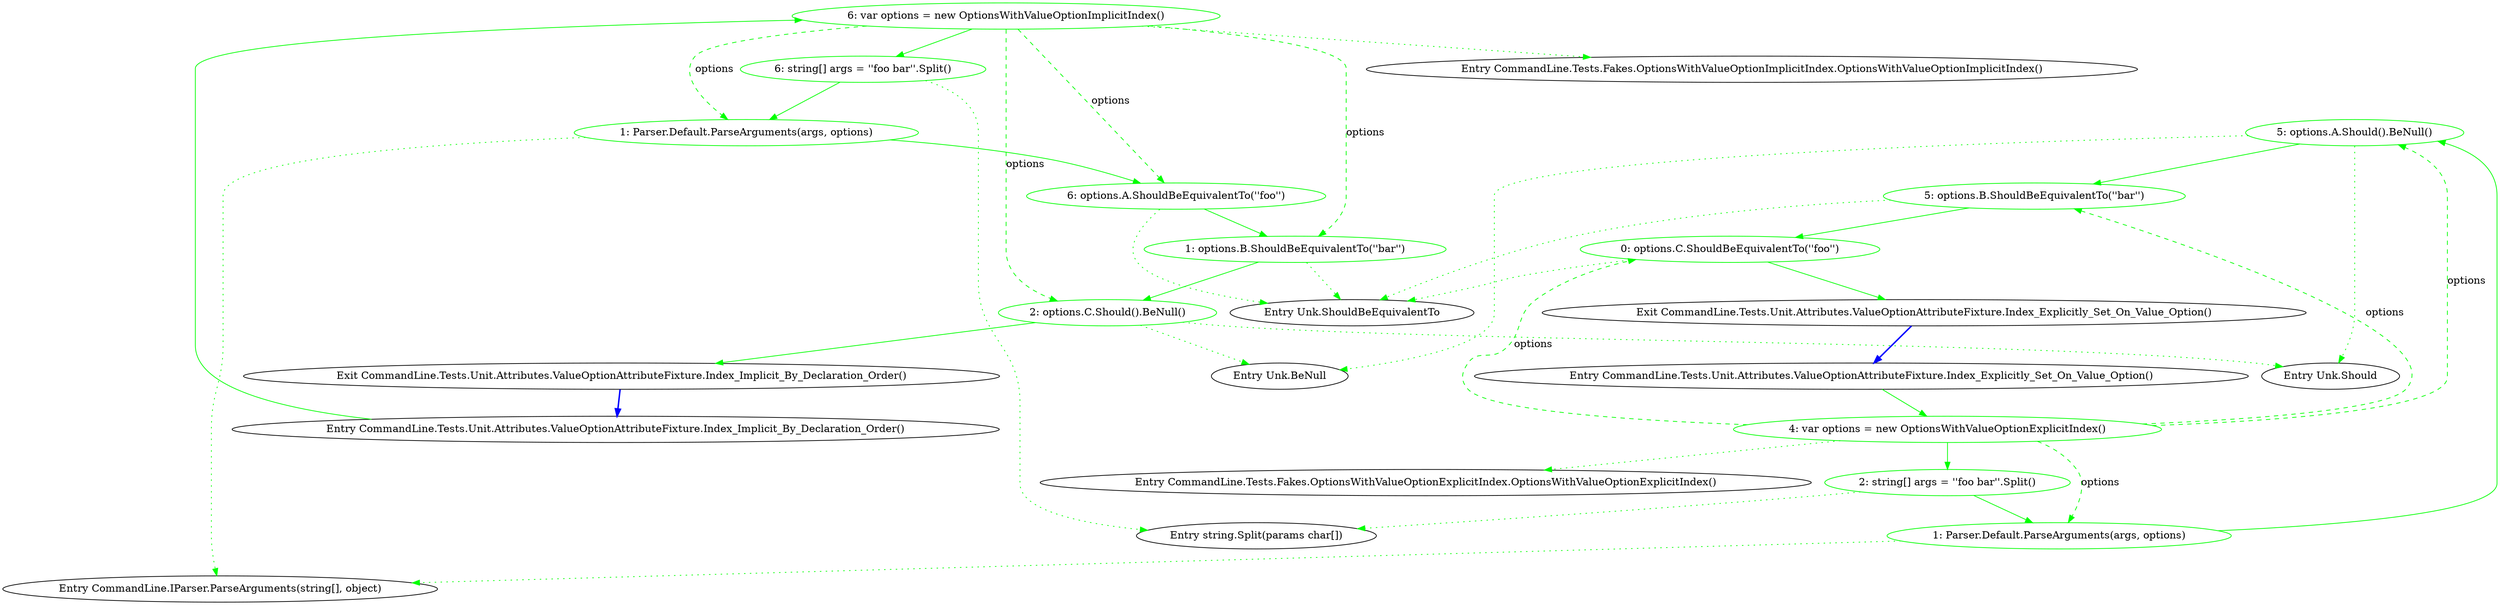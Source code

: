 digraph  {
d1 [cluster="CommandLine.Tests.Unit.Attributes.ValueOptionAttributeFixture.Index_Implicit_By_Declaration_Order()", color=green, community=0, label="6: var options = new OptionsWithValueOptionImplicitIndex()", span="11-11"];
d0 [cluster="CommandLine.Tests.Unit.Attributes.ValueOptionAttributeFixture.Index_Implicit_By_Declaration_Order()", label="Entry CommandLine.Tests.Unit.Attributes.ValueOptionAttributeFixture.Index_Implicit_By_Declaration_Order()", span="9-9"];
d2 [cluster="CommandLine.Tests.Unit.Attributes.ValueOptionAttributeFixture.Index_Implicit_By_Declaration_Order()", color=green, community=0, label="6: string[] args = ''foo bar''.Split()", span="12-12"];
d8 [cluster="CommandLine.Tests.Fakes.OptionsWithValueOptionImplicitIndex.OptionsWithValueOptionImplicitIndex()", label="Entry CommandLine.Tests.Fakes.OptionsWithValueOptionImplicitIndex.OptionsWithValueOptionImplicitIndex()", span="2-2"];
d3 [cluster="CommandLine.Tests.Unit.Attributes.ValueOptionAttributeFixture.Index_Implicit_By_Declaration_Order()", color=green, community=0, label="1: Parser.Default.ParseArguments(args, options)", span="13-13"];
d4 [cluster="CommandLine.Tests.Unit.Attributes.ValueOptionAttributeFixture.Index_Implicit_By_Declaration_Order()", color=green, community=0, label="6: options.A.ShouldBeEquivalentTo(''foo'')", span="14-14"];
d5 [cluster="CommandLine.Tests.Unit.Attributes.ValueOptionAttributeFixture.Index_Implicit_By_Declaration_Order()", color=green, community=0, label="1: options.B.ShouldBeEquivalentTo(''bar'')", span="15-15"];
d6 [cluster="CommandLine.Tests.Unit.Attributes.ValueOptionAttributeFixture.Index_Implicit_By_Declaration_Order()", color=green, community=0, label="2: options.C.Should().BeNull()", span="16-16"];
d9 [cluster="string.Split(params char[])", label="Entry string.Split(params char[])", span="0-0"];
d10 [cluster="CommandLine.IParser.ParseArguments(string[], object)", label="Entry CommandLine.IParser.ParseArguments(string[], object)", span="49-49"];
d11 [cluster="Unk.ShouldBeEquivalentTo", label="Entry Unk.ShouldBeEquivalentTo", span=""];
d7 [cluster="CommandLine.Tests.Unit.Attributes.ValueOptionAttributeFixture.Index_Implicit_By_Declaration_Order()", label="Exit CommandLine.Tests.Unit.Attributes.ValueOptionAttributeFixture.Index_Implicit_By_Declaration_Order()", span="9-9"];
d12 [cluster="Unk.Should", label="Entry Unk.Should", span=""];
d13 [cluster="Unk.BeNull", label="Entry Unk.BeNull", span=""];
d15 [cluster="CommandLine.Tests.Unit.Attributes.ValueOptionAttributeFixture.Index_Explicitly_Set_On_Value_Option()", color=green, community=0, label="4: var options = new OptionsWithValueOptionExplicitIndex()", span="22-22"];
d14 [cluster="CommandLine.Tests.Unit.Attributes.ValueOptionAttributeFixture.Index_Explicitly_Set_On_Value_Option()", label="Entry CommandLine.Tests.Unit.Attributes.ValueOptionAttributeFixture.Index_Explicitly_Set_On_Value_Option()", span="20-20"];
d16 [cluster="CommandLine.Tests.Unit.Attributes.ValueOptionAttributeFixture.Index_Explicitly_Set_On_Value_Option()", color=green, community=0, label="2: string[] args = ''foo bar''.Split()", span="23-23"];
d22 [cluster="CommandLine.Tests.Fakes.OptionsWithValueOptionExplicitIndex.OptionsWithValueOptionExplicitIndex()", label="Entry CommandLine.Tests.Fakes.OptionsWithValueOptionExplicitIndex.OptionsWithValueOptionExplicitIndex()", span="2-2"];
d17 [cluster="CommandLine.Tests.Unit.Attributes.ValueOptionAttributeFixture.Index_Explicitly_Set_On_Value_Option()", color=green, community=0, label="1: Parser.Default.ParseArguments(args, options)", span="24-24"];
d18 [cluster="CommandLine.Tests.Unit.Attributes.ValueOptionAttributeFixture.Index_Explicitly_Set_On_Value_Option()", color=green, community=0, label="5: options.A.Should().BeNull()", span="25-25"];
d19 [cluster="CommandLine.Tests.Unit.Attributes.ValueOptionAttributeFixture.Index_Explicitly_Set_On_Value_Option()", color=green, community=0, label="5: options.B.ShouldBeEquivalentTo(''bar'')", span="26-26"];
d20 [cluster="CommandLine.Tests.Unit.Attributes.ValueOptionAttributeFixture.Index_Explicitly_Set_On_Value_Option()", color=green, community=0, label="0: options.C.ShouldBeEquivalentTo(''foo'')", span="27-27"];
d21 [cluster="CommandLine.Tests.Unit.Attributes.ValueOptionAttributeFixture.Index_Explicitly_Set_On_Value_Option()", label="Exit CommandLine.Tests.Unit.Attributes.ValueOptionAttributeFixture.Index_Explicitly_Set_On_Value_Option()", span="20-20"];
d1 -> d2  [color=green, key=0, style=solid];
d1 -> d8  [color=green, key=2, style=dotted];
d1 -> d3  [color=green, key=1, label=options, style=dashed];
d1 -> d4  [color=green, key=1, label=options, style=dashed];
d1 -> d5  [color=green, key=1, label=options, style=dashed];
d1 -> d6  [color=green, key=1, label=options, style=dashed];
d0 -> d1  [color=green, key=0, style=solid];
d2 -> d3  [color=green, key=0, style=solid];
d2 -> d9  [color=green, key=2, style=dotted];
d3 -> d4  [color=green, key=0, style=solid];
d3 -> d10  [color=green, key=2, style=dotted];
d4 -> d5  [color=green, key=0, style=solid];
d4 -> d11  [color=green, key=2, style=dotted];
d5 -> d6  [color=green, key=0, style=solid];
d5 -> d11  [color=green, key=2, style=dotted];
d6 -> d7  [color=green, key=0, style=solid];
d6 -> d12  [color=green, key=2, style=dotted];
d6 -> d13  [color=green, key=2, style=dotted];
d7 -> d0  [color=blue, key=0, style=bold];
d15 -> d16  [color=green, key=0, style=solid];
d15 -> d22  [color=green, key=2, style=dotted];
d15 -> d17  [color=green, key=1, label=options, style=dashed];
d15 -> d18  [color=green, key=1, label=options, style=dashed];
d15 -> d19  [color=green, key=1, label=options, style=dashed];
d15 -> d20  [color=green, key=1, label=options, style=dashed];
d14 -> d15  [color=green, key=0, style=solid];
d16 -> d17  [color=green, key=0, style=solid];
d16 -> d9  [color=green, key=2, style=dotted];
d17 -> d18  [color=green, key=0, style=solid];
d17 -> d10  [color=green, key=2, style=dotted];
d18 -> d19  [color=green, key=0, style=solid];
d18 -> d12  [color=green, key=2, style=dotted];
d18 -> d13  [color=green, key=2, style=dotted];
d19 -> d20  [color=green, key=0, style=solid];
d19 -> d11  [color=green, key=2, style=dotted];
d20 -> d21  [color=green, key=0, style=solid];
d20 -> d11  [color=green, key=2, style=dotted];
d21 -> d14  [color=blue, key=0, style=bold];
}
